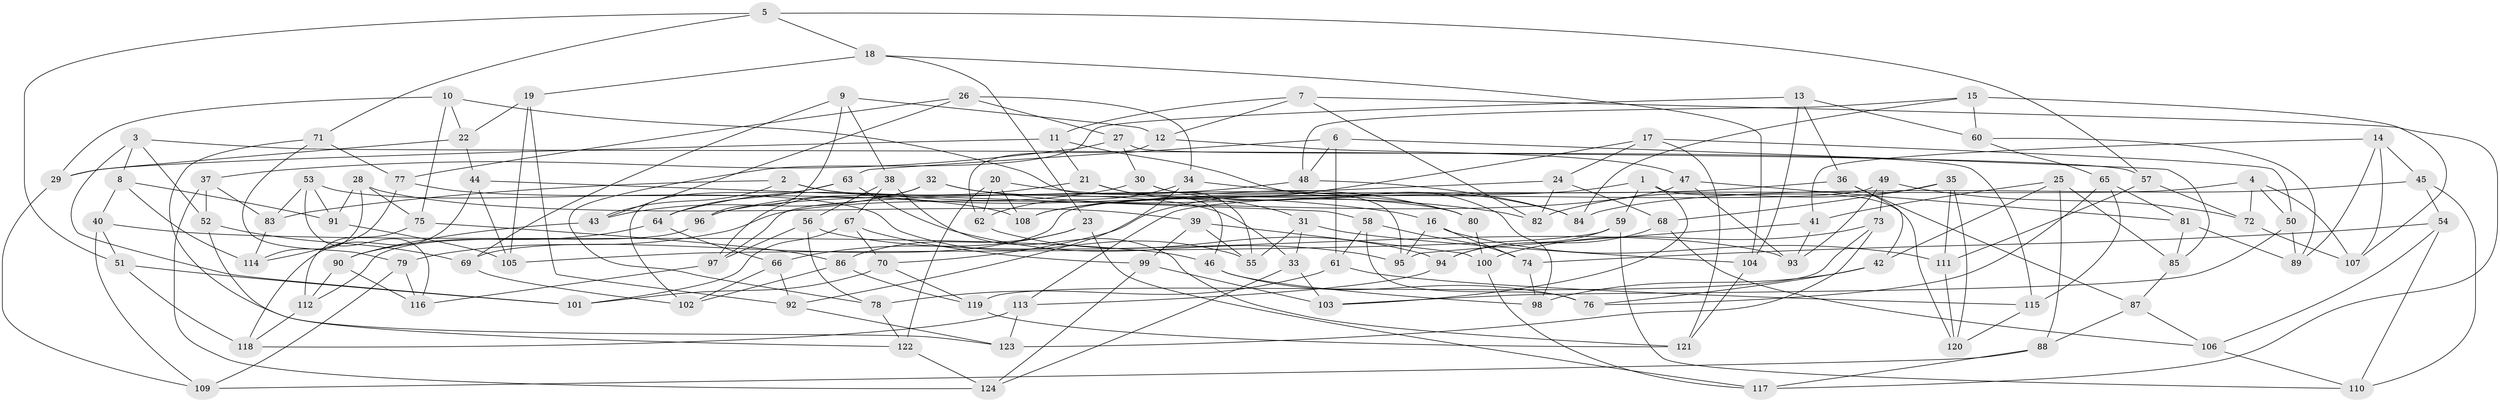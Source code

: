 // Generated by graph-tools (version 1.1) at 2025/16/03/09/25 04:16:32]
// undirected, 124 vertices, 248 edges
graph export_dot {
graph [start="1"]
  node [color=gray90,style=filled];
  1;
  2;
  3;
  4;
  5;
  6;
  7;
  8;
  9;
  10;
  11;
  12;
  13;
  14;
  15;
  16;
  17;
  18;
  19;
  20;
  21;
  22;
  23;
  24;
  25;
  26;
  27;
  28;
  29;
  30;
  31;
  32;
  33;
  34;
  35;
  36;
  37;
  38;
  39;
  40;
  41;
  42;
  43;
  44;
  45;
  46;
  47;
  48;
  49;
  50;
  51;
  52;
  53;
  54;
  55;
  56;
  57;
  58;
  59;
  60;
  61;
  62;
  63;
  64;
  65;
  66;
  67;
  68;
  69;
  70;
  71;
  72;
  73;
  74;
  75;
  76;
  77;
  78;
  79;
  80;
  81;
  82;
  83;
  84;
  85;
  86;
  87;
  88;
  89;
  90;
  91;
  92;
  93;
  94;
  95;
  96;
  97;
  98;
  99;
  100;
  101;
  102;
  103;
  104;
  105;
  106;
  107;
  108;
  109;
  110;
  111;
  112;
  113;
  114;
  115;
  116;
  117;
  118;
  119;
  120;
  121;
  122;
  123;
  124;
  1 -- 103;
  1 -- 59;
  1 -- 108;
  1 -- 120;
  2 -- 16;
  2 -- 33;
  2 -- 43;
  2 -- 83;
  3 -- 57;
  3 -- 52;
  3 -- 101;
  3 -- 8;
  4 -- 107;
  4 -- 72;
  4 -- 50;
  4 -- 113;
  5 -- 71;
  5 -- 18;
  5 -- 51;
  5 -- 57;
  6 -- 48;
  6 -- 61;
  6 -- 85;
  6 -- 63;
  7 -- 82;
  7 -- 11;
  7 -- 117;
  7 -- 12;
  8 -- 114;
  8 -- 91;
  8 -- 40;
  9 -- 12;
  9 -- 96;
  9 -- 69;
  9 -- 38;
  10 -- 22;
  10 -- 29;
  10 -- 46;
  10 -- 75;
  11 -- 29;
  11 -- 21;
  11 -- 98;
  12 -- 62;
  12 -- 47;
  13 -- 78;
  13 -- 60;
  13 -- 104;
  13 -- 36;
  14 -- 41;
  14 -- 45;
  14 -- 89;
  14 -- 107;
  15 -- 84;
  15 -- 107;
  15 -- 60;
  15 -- 48;
  16 -- 74;
  16 -- 95;
  16 -- 111;
  17 -- 121;
  17 -- 50;
  17 -- 70;
  17 -- 24;
  18 -- 19;
  18 -- 23;
  18 -- 104;
  19 -- 22;
  19 -- 105;
  19 -- 92;
  20 -- 62;
  20 -- 122;
  20 -- 80;
  20 -- 108;
  21 -- 31;
  21 -- 64;
  21 -- 55;
  22 -- 44;
  22 -- 29;
  23 -- 66;
  23 -- 86;
  23 -- 117;
  24 -- 68;
  24 -- 97;
  24 -- 82;
  25 -- 41;
  25 -- 85;
  25 -- 88;
  25 -- 42;
  26 -- 43;
  26 -- 27;
  26 -- 34;
  26 -- 77;
  27 -- 37;
  27 -- 115;
  27 -- 30;
  28 -- 39;
  28 -- 91;
  28 -- 75;
  28 -- 114;
  29 -- 109;
  30 -- 80;
  30 -- 96;
  30 -- 95;
  31 -- 33;
  31 -- 104;
  31 -- 55;
  32 -- 82;
  32 -- 80;
  32 -- 43;
  32 -- 97;
  33 -- 124;
  33 -- 103;
  34 -- 84;
  34 -- 62;
  34 -- 92;
  35 -- 68;
  35 -- 82;
  35 -- 111;
  35 -- 120;
  36 -- 87;
  36 -- 42;
  36 -- 108;
  37 -- 52;
  37 -- 83;
  37 -- 124;
  38 -- 121;
  38 -- 67;
  38 -- 56;
  39 -- 99;
  39 -- 55;
  39 -- 100;
  40 -- 109;
  40 -- 46;
  40 -- 51;
  41 -- 95;
  41 -- 93;
  42 -- 76;
  42 -- 98;
  43 -- 90;
  44 -- 105;
  44 -- 118;
  44 -- 58;
  45 -- 84;
  45 -- 110;
  45 -- 54;
  46 -- 98;
  46 -- 76;
  47 -- 79;
  47 -- 93;
  47 -- 81;
  48 -- 96;
  48 -- 84;
  49 -- 73;
  49 -- 72;
  49 -- 93;
  49 -- 69;
  50 -- 103;
  50 -- 89;
  51 -- 118;
  51 -- 101;
  52 -- 69;
  52 -- 122;
  53 -- 83;
  53 -- 116;
  53 -- 55;
  53 -- 91;
  54 -- 106;
  54 -- 110;
  54 -- 74;
  56 -- 97;
  56 -- 93;
  56 -- 78;
  57 -- 111;
  57 -- 72;
  58 -- 76;
  58 -- 61;
  58 -- 74;
  59 -- 105;
  59 -- 94;
  59 -- 110;
  60 -- 65;
  60 -- 89;
  61 -- 115;
  61 -- 78;
  62 -- 94;
  63 -- 64;
  63 -- 102;
  63 -- 95;
  64 -- 90;
  64 -- 66;
  65 -- 76;
  65 -- 81;
  65 -- 115;
  66 -- 92;
  66 -- 102;
  67 -- 70;
  67 -- 99;
  67 -- 101;
  68 -- 94;
  68 -- 106;
  69 -- 102;
  70 -- 101;
  70 -- 119;
  71 -- 77;
  71 -- 79;
  71 -- 123;
  72 -- 107;
  73 -- 100;
  73 -- 119;
  73 -- 123;
  74 -- 98;
  75 -- 112;
  75 -- 86;
  77 -- 114;
  77 -- 108;
  78 -- 122;
  79 -- 116;
  79 -- 109;
  80 -- 100;
  81 -- 85;
  81 -- 89;
  83 -- 114;
  85 -- 87;
  86 -- 119;
  86 -- 102;
  87 -- 88;
  87 -- 106;
  88 -- 109;
  88 -- 117;
  90 -- 112;
  90 -- 116;
  91 -- 105;
  92 -- 123;
  94 -- 113;
  96 -- 112;
  97 -- 116;
  99 -- 124;
  99 -- 103;
  100 -- 117;
  104 -- 121;
  106 -- 110;
  111 -- 120;
  112 -- 118;
  113 -- 118;
  113 -- 123;
  115 -- 120;
  119 -- 121;
  122 -- 124;
}
